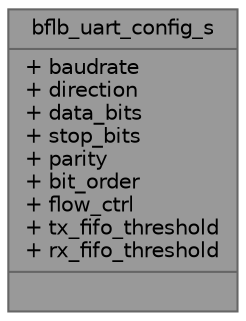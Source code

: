 digraph "bflb_uart_config_s"
{
 // LATEX_PDF_SIZE
  bgcolor="transparent";
  edge [fontname=Helvetica,fontsize=10,labelfontname=Helvetica,labelfontsize=10];
  node [fontname=Helvetica,fontsize=10,shape=box,height=0.2,width=0.4];
  Node1 [shape=record,label="{bflb_uart_config_s\n|+ baudrate\l+ direction\l+ data_bits\l+ stop_bits\l+ parity\l+ bit_order\l+ flow_ctrl\l+ tx_fifo_threshold\l+ rx_fifo_threshold\l|}",height=0.2,width=0.4,color="gray40", fillcolor="grey60", style="filled", fontcolor="black",tooltip="UART configuration structure"];
}
